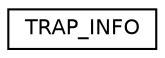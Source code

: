 digraph "Graphical Class Hierarchy"
{
  edge [fontname="Helvetica",fontsize="10",labelfontname="Helvetica",labelfontsize="10"];
  node [fontname="Helvetica",fontsize="10",shape=record];
  rankdir="LR";
  Node1 [label="TRAP_INFO",height=0.2,width=0.4,color="black", fillcolor="white", style="filled",URL="$struct_t_r_a_p___i_n_f_o.html"];
}
